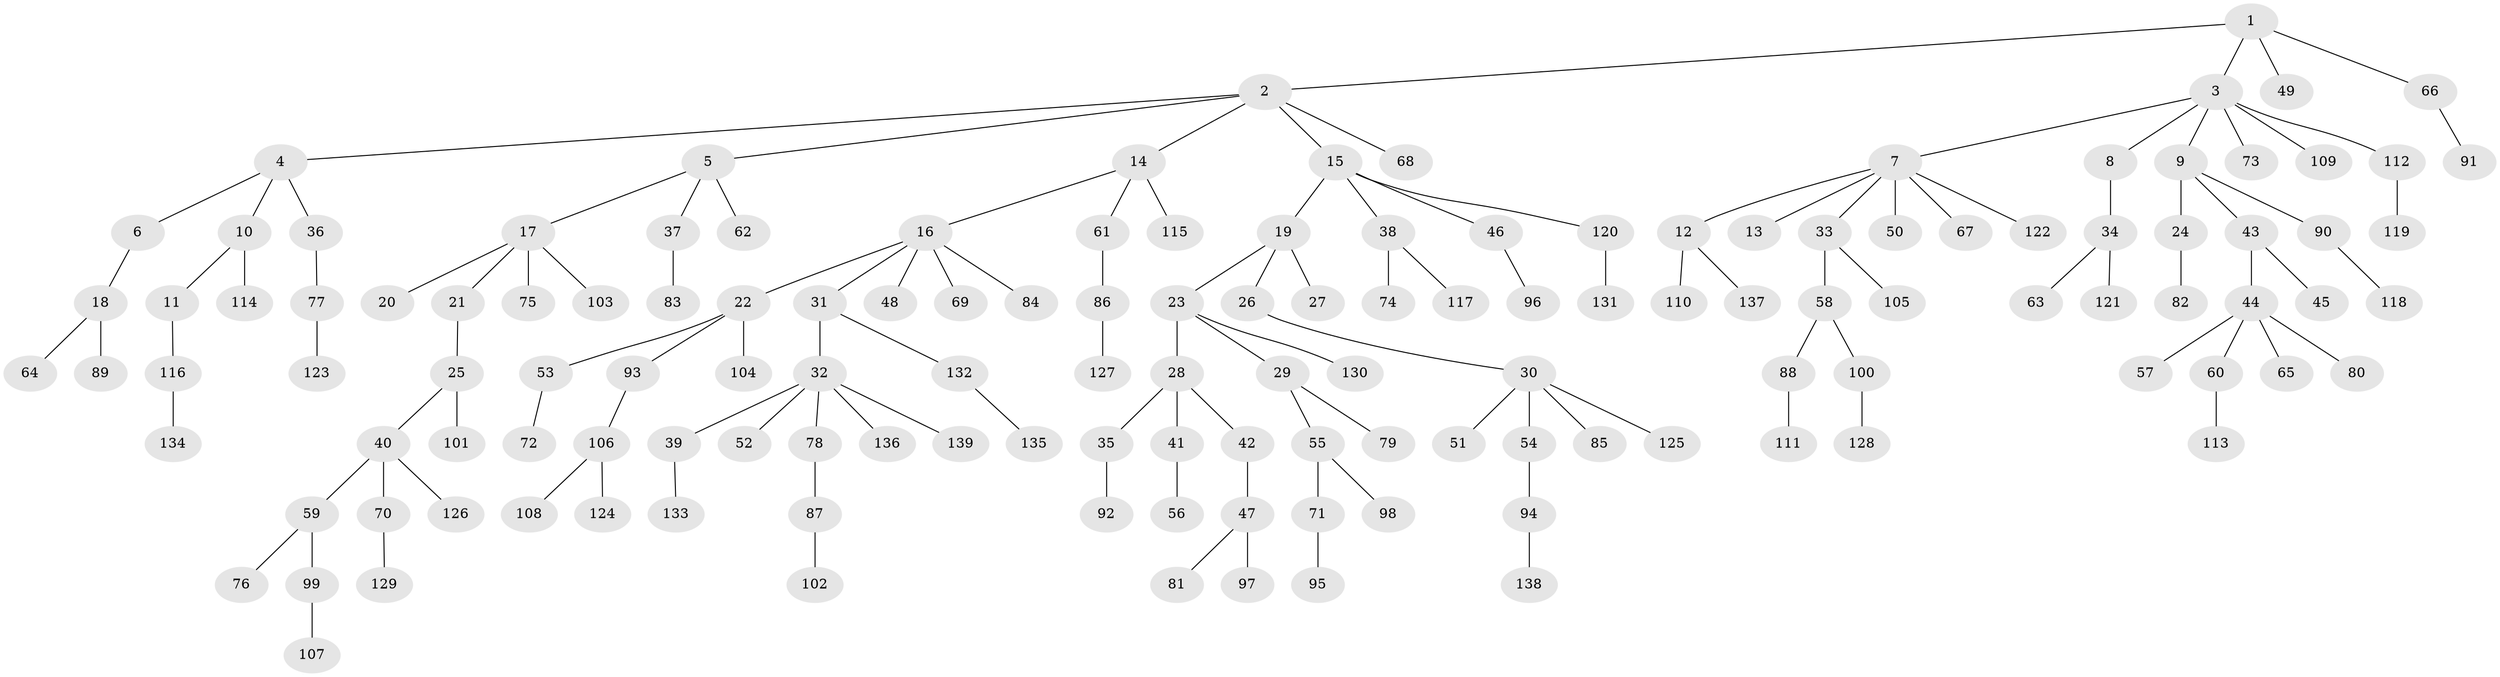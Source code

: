 // Generated by graph-tools (version 1.1) at 2025/50/03/09/25 03:50:18]
// undirected, 139 vertices, 138 edges
graph export_dot {
graph [start="1"]
  node [color=gray90,style=filled];
  1;
  2;
  3;
  4;
  5;
  6;
  7;
  8;
  9;
  10;
  11;
  12;
  13;
  14;
  15;
  16;
  17;
  18;
  19;
  20;
  21;
  22;
  23;
  24;
  25;
  26;
  27;
  28;
  29;
  30;
  31;
  32;
  33;
  34;
  35;
  36;
  37;
  38;
  39;
  40;
  41;
  42;
  43;
  44;
  45;
  46;
  47;
  48;
  49;
  50;
  51;
  52;
  53;
  54;
  55;
  56;
  57;
  58;
  59;
  60;
  61;
  62;
  63;
  64;
  65;
  66;
  67;
  68;
  69;
  70;
  71;
  72;
  73;
  74;
  75;
  76;
  77;
  78;
  79;
  80;
  81;
  82;
  83;
  84;
  85;
  86;
  87;
  88;
  89;
  90;
  91;
  92;
  93;
  94;
  95;
  96;
  97;
  98;
  99;
  100;
  101;
  102;
  103;
  104;
  105;
  106;
  107;
  108;
  109;
  110;
  111;
  112;
  113;
  114;
  115;
  116;
  117;
  118;
  119;
  120;
  121;
  122;
  123;
  124;
  125;
  126;
  127;
  128;
  129;
  130;
  131;
  132;
  133;
  134;
  135;
  136;
  137;
  138;
  139;
  1 -- 2;
  1 -- 3;
  1 -- 49;
  1 -- 66;
  2 -- 4;
  2 -- 5;
  2 -- 14;
  2 -- 15;
  2 -- 68;
  3 -- 7;
  3 -- 8;
  3 -- 9;
  3 -- 73;
  3 -- 109;
  3 -- 112;
  4 -- 6;
  4 -- 10;
  4 -- 36;
  5 -- 17;
  5 -- 37;
  5 -- 62;
  6 -- 18;
  7 -- 12;
  7 -- 13;
  7 -- 33;
  7 -- 50;
  7 -- 67;
  7 -- 122;
  8 -- 34;
  9 -- 24;
  9 -- 43;
  9 -- 90;
  10 -- 11;
  10 -- 114;
  11 -- 116;
  12 -- 110;
  12 -- 137;
  14 -- 16;
  14 -- 61;
  14 -- 115;
  15 -- 19;
  15 -- 38;
  15 -- 46;
  15 -- 120;
  16 -- 22;
  16 -- 31;
  16 -- 48;
  16 -- 69;
  16 -- 84;
  17 -- 20;
  17 -- 21;
  17 -- 75;
  17 -- 103;
  18 -- 64;
  18 -- 89;
  19 -- 23;
  19 -- 26;
  19 -- 27;
  21 -- 25;
  22 -- 53;
  22 -- 93;
  22 -- 104;
  23 -- 28;
  23 -- 29;
  23 -- 130;
  24 -- 82;
  25 -- 40;
  25 -- 101;
  26 -- 30;
  28 -- 35;
  28 -- 41;
  28 -- 42;
  29 -- 55;
  29 -- 79;
  30 -- 51;
  30 -- 54;
  30 -- 85;
  30 -- 125;
  31 -- 32;
  31 -- 132;
  32 -- 39;
  32 -- 52;
  32 -- 78;
  32 -- 136;
  32 -- 139;
  33 -- 58;
  33 -- 105;
  34 -- 63;
  34 -- 121;
  35 -- 92;
  36 -- 77;
  37 -- 83;
  38 -- 74;
  38 -- 117;
  39 -- 133;
  40 -- 59;
  40 -- 70;
  40 -- 126;
  41 -- 56;
  42 -- 47;
  43 -- 44;
  43 -- 45;
  44 -- 57;
  44 -- 60;
  44 -- 65;
  44 -- 80;
  46 -- 96;
  47 -- 81;
  47 -- 97;
  53 -- 72;
  54 -- 94;
  55 -- 71;
  55 -- 98;
  58 -- 88;
  58 -- 100;
  59 -- 76;
  59 -- 99;
  60 -- 113;
  61 -- 86;
  66 -- 91;
  70 -- 129;
  71 -- 95;
  77 -- 123;
  78 -- 87;
  86 -- 127;
  87 -- 102;
  88 -- 111;
  90 -- 118;
  93 -- 106;
  94 -- 138;
  99 -- 107;
  100 -- 128;
  106 -- 108;
  106 -- 124;
  112 -- 119;
  116 -- 134;
  120 -- 131;
  132 -- 135;
}
